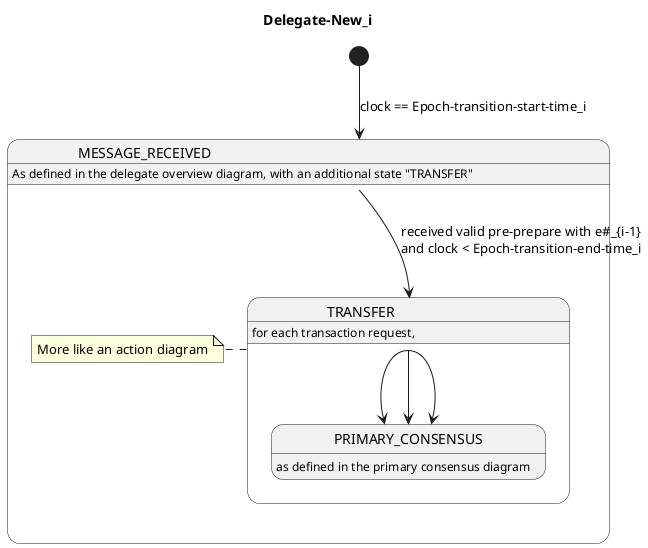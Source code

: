 
@startuml

Title Delegate-New_i

[*] --> MESSAGE_RECEIVED : clock == Epoch-transition-start-time_i

State MESSAGE_RECEIVED{
	MESSAGE_RECEIVED :	As defined in the delegate overview diagram, with an additional state "TRANSFER"
	MESSAGE_RECEIVED --> TRANSFER : received valid pre-prepare with e#_{i-1}\nand clock < Epoch-transition-end-time_i
		
	State TRANSFER {
		TRANSFER : for each transaction request,
		TRANSFER --> PRIMARY_CONSENSUS 	
		TRANSFER --> PRIMARY_CONSENSUS
		TRANSFER --> PRIMARY_CONSENSUS
	}
	note right of TRANSFER 
		More like an action diagram
	end note
	
	State PRIMARY_CONSENSUS{
		PRIMARY_CONSENSUS : as defined in the primary consensus diagram 
	}	
}

@enduml

note "TBD, DELETE this diagram! it won't be needed if we forward requests in the pre-prepare individually" as N2
note "Clock-diff-max: the maximum clock difference allowed among delegates." as N2
note "Epoch-start-time_i: the starting time of the epoch_i." as N3
note "Epoch-transition-period_i: [Epoch-start-time_i - Clock-diff-max, Epoch-start-time_i + Clock-diff-max]" as N4
note "Epoch-transition-start-time_i: Epoch-start-time_i - Clock-diff-max" as N5
note "Epoch-transition-end-time_i: Epoch-start-time_i + Clock-diff-max" as N6
note "Delegate_epoch_i: a delegate of epoch_i." as N7
note "Delegate-new_epoch_i: a node added to the set of delegates at the beginning of epoch_i" as N8
note "Delegate-retired_epoch_i: a delegate of epoch_{i-1}, but not longer in epoch_i. " as N9
note "Delegate-existing_epoch_i: (TODO better name) the set of delegate_epoch_i - the set of delegates-new_epoch_i." as N10
note "E#_i: epoch number i in consensus messages" as N11

As a delegate-new_epoch_i, the core software shall start proposing pre-prepares 
only after epoch-transition-start-time_i according to its local clock.

As a delegate-new_epoch_i, the core software shall use e#_i in its pre-prepare messages.

As a delegate-new_epoch_i, receiving a pre-prepare message with e#_{i-1}, 
the the core software shall queue the transactions listed in the batch block into its primary waiting list 
if the node is the first primary of the transactions in epoch_i.
